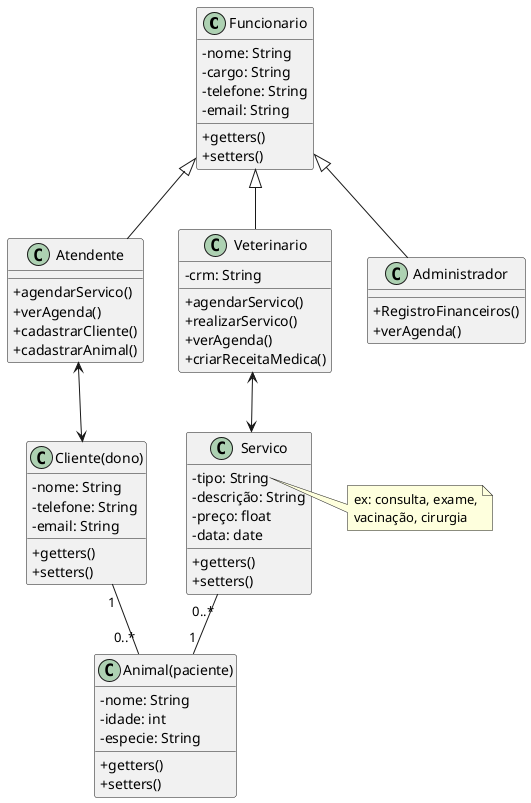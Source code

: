 @startuml


skinparam classAttributeIconSize 0



class Funcionario {
  - nome: String
  - cargo: String
  - telefone: String
  - email: String
  + getters()
  + setters()
}

class Atendente {
  + agendarServico()
  + verAgenda()
  + cadastrarCliente()
  + cadastrarAnimal()
}

class Veterinario {
  - crm: String
  + agendarServico()
  + realizarServico()
  + verAgenda()
  + criarReceitaMedica()
}

class Administrador {
  + RegistroFinanceiros()
  + verAgenda()
}


class "Cliente(dono)" as Cliente {
  - nome: String
  - telefone: String
  - email: String
  + getters()
  + setters()
}


class "Animal(paciente)" as Animal {
  - nome: String
  - idade: int
  - especie: String
  + getters()
  + setters()
}

class Servico {
  - tipo: String
  - descrição: String
  - preço: float
  - data: date
  + getters()
  + setters()
}
note right of Servico::tipo
  ex: consulta, exame,
  vacinação, cirurgia
end note



Funcionario <|-- Atendente
Funcionario <|-- Veterinario
Funcionario <|-- Administrador


Atendente <--> Cliente
Veterinario <--> Servico

' Um Cliente pode ter 0 ou muitos Animais
Cliente "1" -- "0..*" Animal



' Um Serviço é para 1 Animal, e um Animal pode ter 0 ou muitos Serviços
Servico "0..*" -- "1" Animal


@enduml